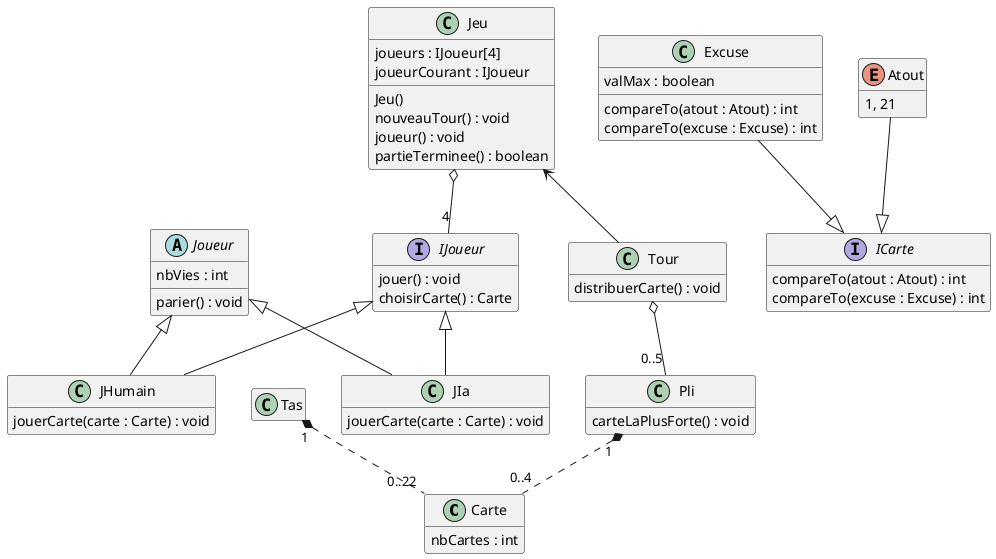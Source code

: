 @startuml

hide empty members

class Carte {
    nbCartes : int
}

class Excuse {
    valMax : boolean
    compareTo(atout : Atout) : int
    compareTo(excuse : Excuse) : int
}

class JHumain {
    jouerCarte(carte : Carte) : void
}

class JIa {
    jouerCarte(carte : Carte) : void
}

interface IJoueur {
    jouer() : void
    choisirCarte() : Carte
}

abstract class Joueur {
    nbVies : int
    parier() : void
}

class Jeu {
    joueurs : IJoueur[4]
    joueurCourant : IJoueur
    Jeu()
    nouveauTour() : void
    joueur() : void
    partieTerminee() : boolean
}

class Pli {
    carteLaPlusForte() : void
}

class Tour {
    distribuerCarte() : void
}

enum Atout {
    1, 21
}

class Tas {

}

interface ICarte {
    compareTo(atout : Atout) : int
    compareTo(excuse : Excuse) : int
}

Excuse --|> ICarte
Pli "1" *.. "0..4" Carte
Tas "1" *.. "0..22" Carte
Joueur <|-- JHumain
Joueur <|-- JIa
Tour o-- "0..5" Pli
Jeu o-- "4" IJoueur
Jeu <-- Tour
Atout --|> ICarte
IJoueur <|-- JHumain
IJoueur <|-- JIa

@enduml
